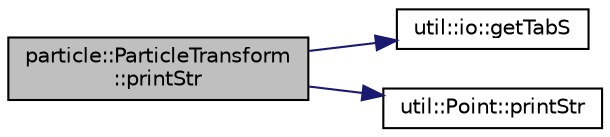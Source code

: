 digraph "particle::ParticleTransform::printStr"
{
  edge [fontname="Helvetica",fontsize="10",labelfontname="Helvetica",labelfontsize="10"];
  node [fontname="Helvetica",fontsize="10",shape=record];
  rankdir="LR";
  Node7 [label="particle::ParticleTransform\l::printStr",height=0.2,width=0.4,color="black", fillcolor="grey75", style="filled", fontcolor="black"];
  Node7 -> Node8 [color="midnightblue",fontsize="10",style="solid",fontname="Helvetica"];
  Node8 [label="util::io::getTabS",height=0.2,width=0.4,color="black", fillcolor="white", style="filled",URL="$namespaceutil_1_1io.html#a38afb09a152cca4061850f4123bd3aeb",tooltip="Returns tab spaces of given size. "];
  Node7 -> Node9 [color="midnightblue",fontsize="10",style="solid",fontname="Helvetica"];
  Node9 [label="util::Point::printStr",height=0.2,width=0.4,color="black", fillcolor="white", style="filled",URL="$structutil_1_1Point.html#a0b71aa71d8f84fa5b1d4b0a873a838fb",tooltip="Prints the information. "];
}
